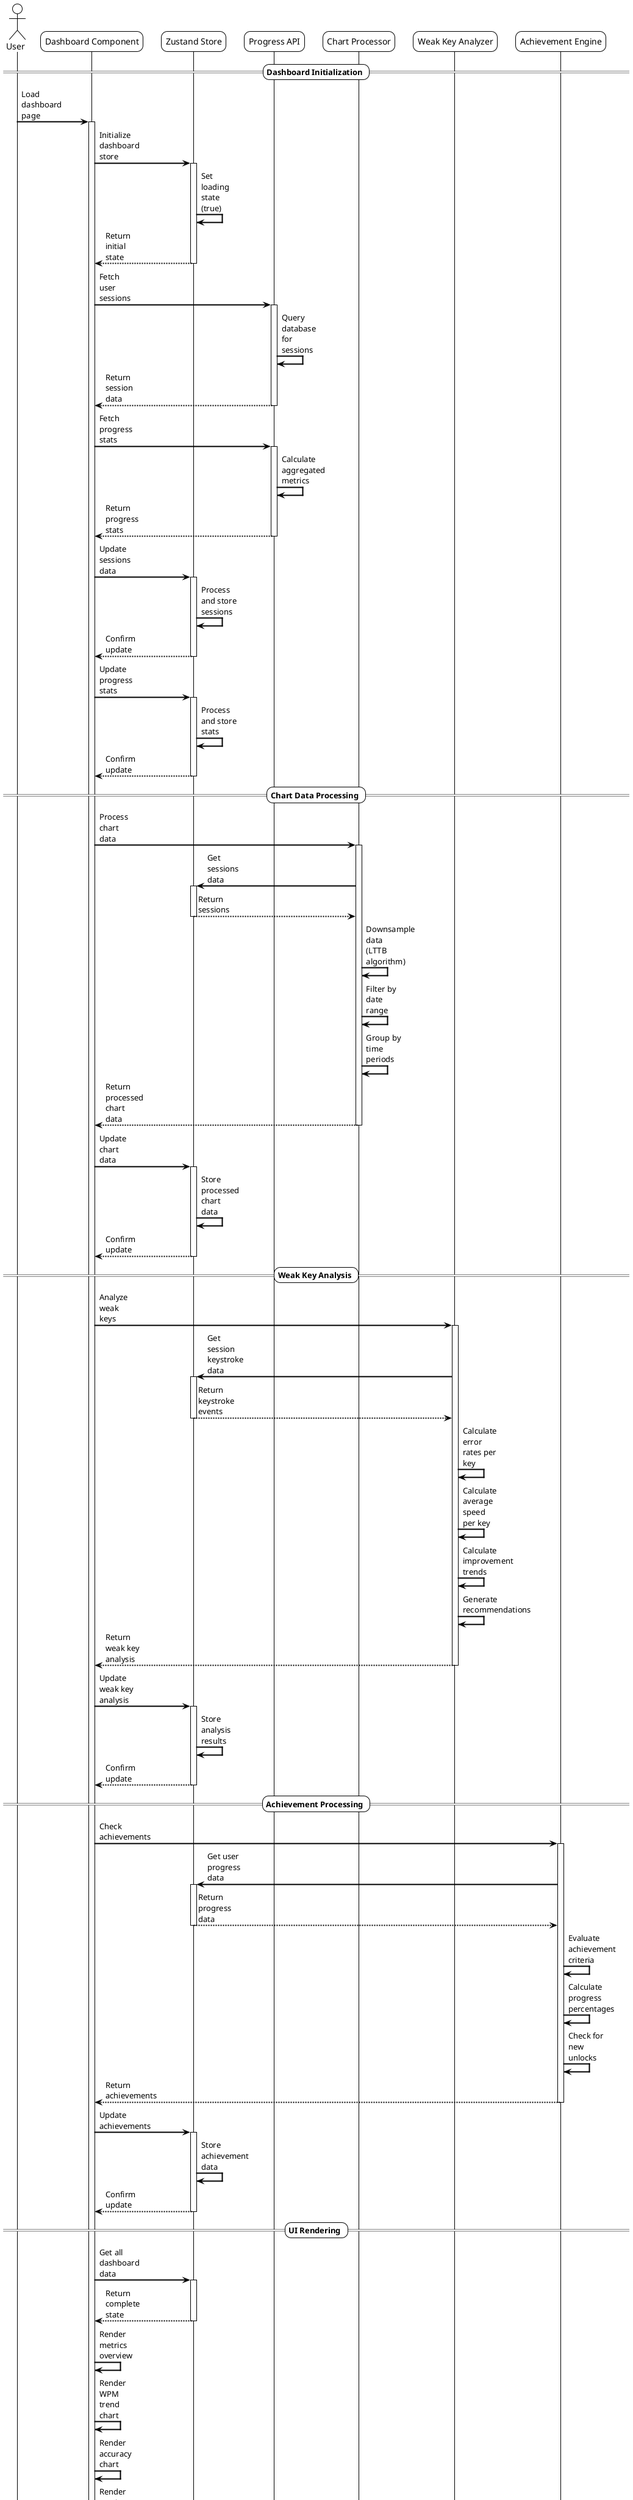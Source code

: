 @startuml Progress Dashboard Data Flow Sequence

!theme plain
skinparam backgroundColor #FFFFFF
skinparam sequenceArrowThickness 2
skinparam roundcorner 20
skinparam maxmessagesize 60

actor User
participant "Dashboard Component" as Dashboard
participant "Zustand Store" as Store
participant "Progress API" as API
participant "Chart Processor" as Processor
participant "Weak Key Analyzer" as Analyzer
participant "Achievement Engine" as Achievement

== Dashboard Initialization ==

User -> Dashboard: Load dashboard page
activate Dashboard

Dashboard -> Store: Initialize dashboard store
activate Store
Store -> Store: Set loading state (true)
Store --> Dashboard: Return initial state
deactivate Store

Dashboard -> API: Fetch user sessions
activate API
API -> API: Query database for sessions
API --> Dashboard: Return session data
deactivate API

Dashboard -> API: Fetch progress stats
activate API
API -> API: Calculate aggregated metrics
API --> Dashboard: Return progress stats
deactivate API

Dashboard -> Store: Update sessions data
activate Store
Store -> Store: Process and store sessions
Store --> Dashboard: Confirm update
deactivate Store

Dashboard -> Store: Update progress stats
activate Store
Store -> Store: Process and store stats
Store --> Dashboard: Confirm update
deactivate Store

== Chart Data Processing ==

Dashboard -> Processor: Process chart data
activate Processor
Processor -> Store: Get sessions data
activate Store
Store --> Processor: Return sessions
deactivate Store

Processor -> Processor: Downsample data (LTTB algorithm)
Processor -> Processor: Filter by date range
Processor -> Processor: Group by time periods
Processor --> Dashboard: Return processed chart data
deactivate Processor

Dashboard -> Store: Update chart data
activate Store
Store -> Store: Store processed chart data
Store --> Dashboard: Confirm update
deactivate Store

== Weak Key Analysis ==

Dashboard -> Analyzer: Analyze weak keys
activate Analyzer
Analyzer -> Store: Get session keystroke data
activate Store
Store --> Analyzer: Return keystroke events
deactivate Store

Analyzer -> Analyzer: Calculate error rates per key
Analyzer -> Analyzer: Calculate average speed per key
Analyzer -> Analyzer: Calculate improvement trends
Analyzer -> Analyzer: Generate recommendations
Analyzer --> Dashboard: Return weak key analysis
deactivate Analyzer

Dashboard -> Store: Update weak key analysis
activate Store
Store -> Store: Store analysis results
Store --> Dashboard: Confirm update
deactivate Store

== Achievement Processing ==

Dashboard -> Achievement: Check achievements
activate Achievement
Achievement -> Store: Get user progress data
activate Store
Store --> Achievement: Return progress data
deactivate Store

Achievement -> Achievement: Evaluate achievement criteria
Achievement -> Achievement: Calculate progress percentages
Achievement -> Achievement: Check for new unlocks
Achievement --> Dashboard: Return achievements
deactivate Achievement

Dashboard -> Store: Update achievements
activate Store
Store -> Store: Store achievement data
Store --> Dashboard: Confirm update
deactivate Store

== UI Rendering ==

Dashboard -> Store: Get all dashboard data
activate Store
Store --> Dashboard: Return complete state
deactivate Store

Dashboard -> Dashboard: Render metrics overview
Dashboard -> Dashboard: Render WPM trend chart
Dashboard -> Dashboard: Render accuracy chart
Dashboard -> Dashboard: Render session history table
Dashboard -> Dashboard: Render weak key heatmap
Dashboard -> Dashboard: Render practice frequency chart
Dashboard -> Dashboard: Render mode distribution chart
Dashboard -> Dashboard: Render achievements

Dashboard -> Store: Set loading state (false)
activate Store
Store --> Dashboard: Confirm state update
deactivate Store

Dashboard --> User: Display complete dashboard
deactivate Dashboard

== User Interaction: Filter Data ==

User -> Dashboard: Change date range filter
activate Dashboard

Dashboard -> Store: Update filters
activate Store
Store -> Store: Store new filter state
Store --> Dashboard: Confirm filter update
deactivate Store

Dashboard -> Processor: Reprocess data with new filters
activate Processor
Processor -> Store: Get filtered sessions
activate Store
Store --> Processor: Return filtered data
deactivate Store

Processor -> Processor: Apply date range filter
Processor -> Processor: Apply mode filter
Processor --> Dashboard: Return reprocessed data
deactivate Processor

Dashboard -> Store: Update chart data
activate Store
Store -> Store: Store reprocessed data
Store --> Dashboard: Confirm update
deactivate Store

Dashboard -> Dashboard: Re-render charts with new data
Dashboard --> User: Display filtered results
deactivate Dashboard

== User Interaction: Export Data ==

User -> Dashboard: Click export button
activate Dashboard

Dashboard -> Dashboard: Show export options modal
Dashboard --> User: Display export options

User -> Dashboard: Select export format (CSV)
activate Dashboard

Dashboard -> API: Request data export
activate API
API -> API: Generate CSV from sessions
API -> API: Create downloadable file
API --> Dashboard: Return export file
deactivate API

Dashboard -> Dashboard: Trigger file download
Dashboard --> User: Download CSV file
deactivate Dashboard

== User Interaction: Weak Key Drill ==

User -> Dashboard: Click weak key on heatmap
activate Dashboard

Dashboard -> Dashboard: Identify target key
Dashboard -> Dashboard: Navigate to drill mode
Dashboard --> User: Redirect to drill with focus key
deactivate Dashboard

== Background Data Sync ==

loop Every 5 minutes
    Dashboard -> API: Sync local changes
    activate API
    API -> API: Process sync queue
    API --> Dashboard: Confirm sync
    deactivate API
end

== Error Handling ==

User -> Dashboard: Load dashboard (network error)
activate Dashboard

Dashboard -> API: Fetch user sessions
activate API
API -> API: Network request fails
API --> Dashboard: Return error
deactivate API

Dashboard -> Store: Set error state
activate Store
Store -> Store: Store error message
Store --> Dashboard: Confirm error state
deactivate Store

Dashboard -> Dashboard: Render error message
Dashboard --> User: Display error with retry option
deactivate Dashboard

User -> Dashboard: Click retry button
activate Dashboard

Dashboard -> Store: Clear error state
activate Store
Store --> Dashboard: Confirm error cleared
deactivate Store

Dashboard -> API: Retry fetch sessions
activate API
API -> API: Network request succeeds
API --> Dashboard: Return session data
deactivate API

Dashboard -> Store: Update with successful data
activate Store
Store --> Dashboard: Confirm update
deactivate Store

Dashboard --> User: Display successful dashboard
deactivate Dashboard

@enduml
